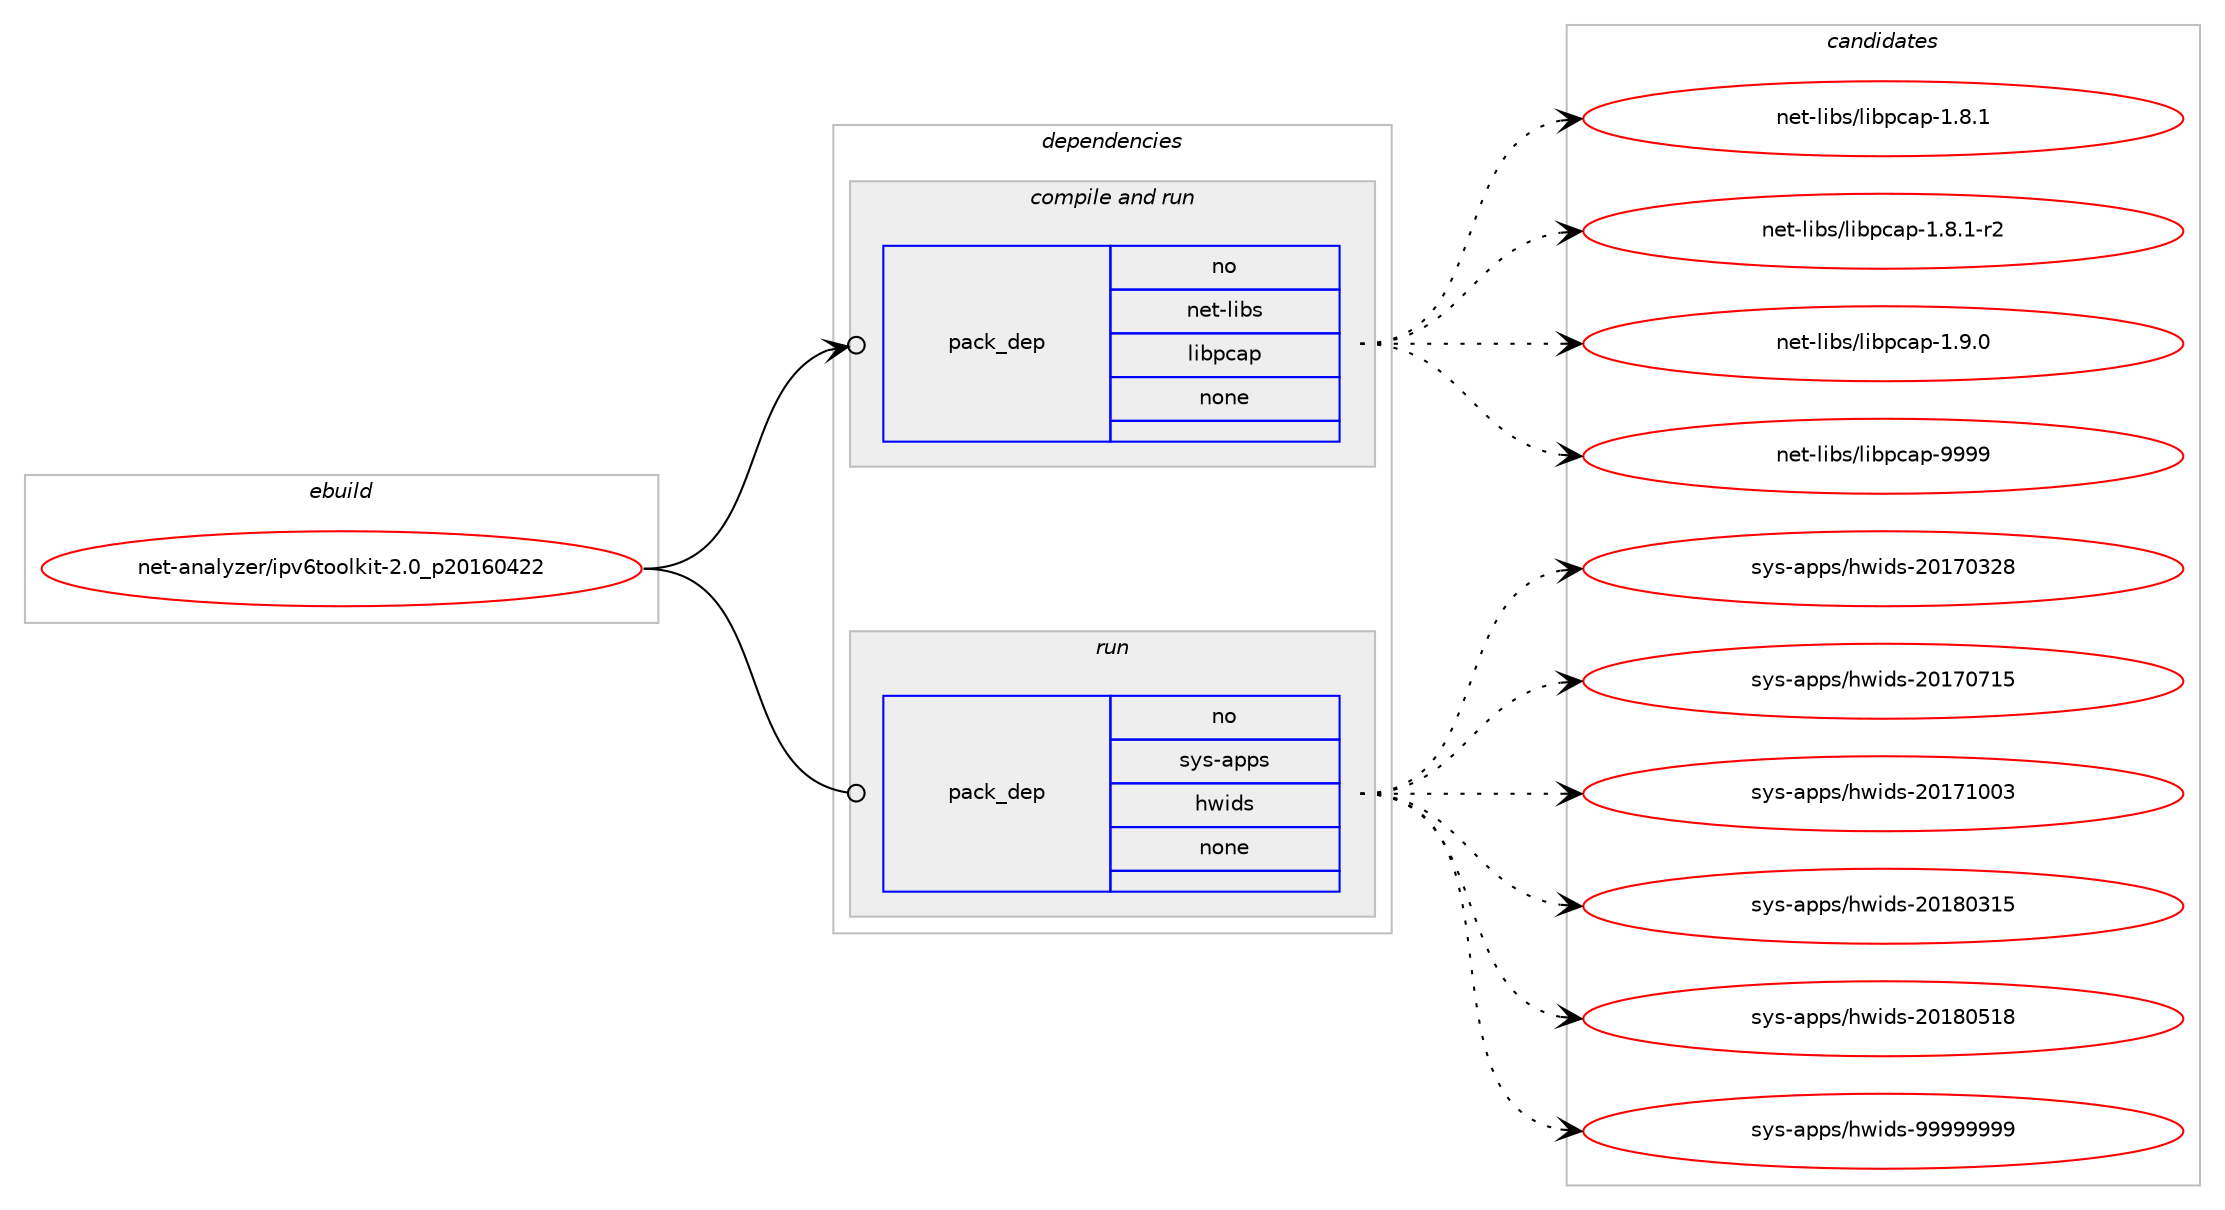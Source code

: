 digraph prolog {

# *************
# Graph options
# *************

newrank=true;
concentrate=true;
compound=true;
graph [rankdir=LR,fontname=Helvetica,fontsize=10,ranksep=1.5];#, ranksep=2.5, nodesep=0.2];
edge  [arrowhead=vee];
node  [fontname=Helvetica,fontsize=10];

# **********
# The ebuild
# **********

subgraph cluster_leftcol {
color=gray;
rank=same;
label=<<i>ebuild</i>>;
id [label="net-analyzer/ipv6toolkit-2.0_p20160422", color=red, width=4, href="../net-analyzer/ipv6toolkit-2.0_p20160422.svg"];
}

# ****************
# The dependencies
# ****************

subgraph cluster_midcol {
color=gray;
label=<<i>dependencies</i>>;
subgraph cluster_compile {
fillcolor="#eeeeee";
style=filled;
label=<<i>compile</i>>;
}
subgraph cluster_compileandrun {
fillcolor="#eeeeee";
style=filled;
label=<<i>compile and run</i>>;
subgraph pack7399 {
dependency11150 [label=<<TABLE BORDER="0" CELLBORDER="1" CELLSPACING="0" CELLPADDING="4" WIDTH="220"><TR><TD ROWSPAN="6" CELLPADDING="30">pack_dep</TD></TR><TR><TD WIDTH="110">no</TD></TR><TR><TD>net-libs</TD></TR><TR><TD>libpcap</TD></TR><TR><TD>none</TD></TR><TR><TD></TD></TR></TABLE>>, shape=none, color=blue];
}
id:e -> dependency11150:w [weight=20,style="solid",arrowhead="odotvee"];
}
subgraph cluster_run {
fillcolor="#eeeeee";
style=filled;
label=<<i>run</i>>;
subgraph pack7400 {
dependency11151 [label=<<TABLE BORDER="0" CELLBORDER="1" CELLSPACING="0" CELLPADDING="4" WIDTH="220"><TR><TD ROWSPAN="6" CELLPADDING="30">pack_dep</TD></TR><TR><TD WIDTH="110">no</TD></TR><TR><TD>sys-apps</TD></TR><TR><TD>hwids</TD></TR><TR><TD>none</TD></TR><TR><TD></TD></TR></TABLE>>, shape=none, color=blue];
}
id:e -> dependency11151:w [weight=20,style="solid",arrowhead="odot"];
}
}

# **************
# The candidates
# **************

subgraph cluster_choices {
rank=same;
color=gray;
label=<<i>candidates</i>>;

subgraph choice7399 {
color=black;
nodesep=1;
choice110101116451081059811547108105981129997112454946564649 [label="net-libs/libpcap-1.8.1", color=red, width=4,href="../net-libs/libpcap-1.8.1.svg"];
choice1101011164510810598115471081059811299971124549465646494511450 [label="net-libs/libpcap-1.8.1-r2", color=red, width=4,href="../net-libs/libpcap-1.8.1-r2.svg"];
choice110101116451081059811547108105981129997112454946574648 [label="net-libs/libpcap-1.9.0", color=red, width=4,href="../net-libs/libpcap-1.9.0.svg"];
choice1101011164510810598115471081059811299971124557575757 [label="net-libs/libpcap-9999", color=red, width=4,href="../net-libs/libpcap-9999.svg"];
dependency11150:e -> choice110101116451081059811547108105981129997112454946564649:w [style=dotted,weight="100"];
dependency11150:e -> choice1101011164510810598115471081059811299971124549465646494511450:w [style=dotted,weight="100"];
dependency11150:e -> choice110101116451081059811547108105981129997112454946574648:w [style=dotted,weight="100"];
dependency11150:e -> choice1101011164510810598115471081059811299971124557575757:w [style=dotted,weight="100"];
}
subgraph choice7400 {
color=black;
nodesep=1;
choice115121115459711211211547104119105100115455048495548515056 [label="sys-apps/hwids-20170328", color=red, width=4,href="../sys-apps/hwids-20170328.svg"];
choice115121115459711211211547104119105100115455048495548554953 [label="sys-apps/hwids-20170715", color=red, width=4,href="../sys-apps/hwids-20170715.svg"];
choice115121115459711211211547104119105100115455048495549484851 [label="sys-apps/hwids-20171003", color=red, width=4,href="../sys-apps/hwids-20171003.svg"];
choice115121115459711211211547104119105100115455048495648514953 [label="sys-apps/hwids-20180315", color=red, width=4,href="../sys-apps/hwids-20180315.svg"];
choice115121115459711211211547104119105100115455048495648534956 [label="sys-apps/hwids-20180518", color=red, width=4,href="../sys-apps/hwids-20180518.svg"];
choice115121115459711211211547104119105100115455757575757575757 [label="sys-apps/hwids-99999999", color=red, width=4,href="../sys-apps/hwids-99999999.svg"];
dependency11151:e -> choice115121115459711211211547104119105100115455048495548515056:w [style=dotted,weight="100"];
dependency11151:e -> choice115121115459711211211547104119105100115455048495548554953:w [style=dotted,weight="100"];
dependency11151:e -> choice115121115459711211211547104119105100115455048495549484851:w [style=dotted,weight="100"];
dependency11151:e -> choice115121115459711211211547104119105100115455048495648514953:w [style=dotted,weight="100"];
dependency11151:e -> choice115121115459711211211547104119105100115455048495648534956:w [style=dotted,weight="100"];
dependency11151:e -> choice115121115459711211211547104119105100115455757575757575757:w [style=dotted,weight="100"];
}
}

}
